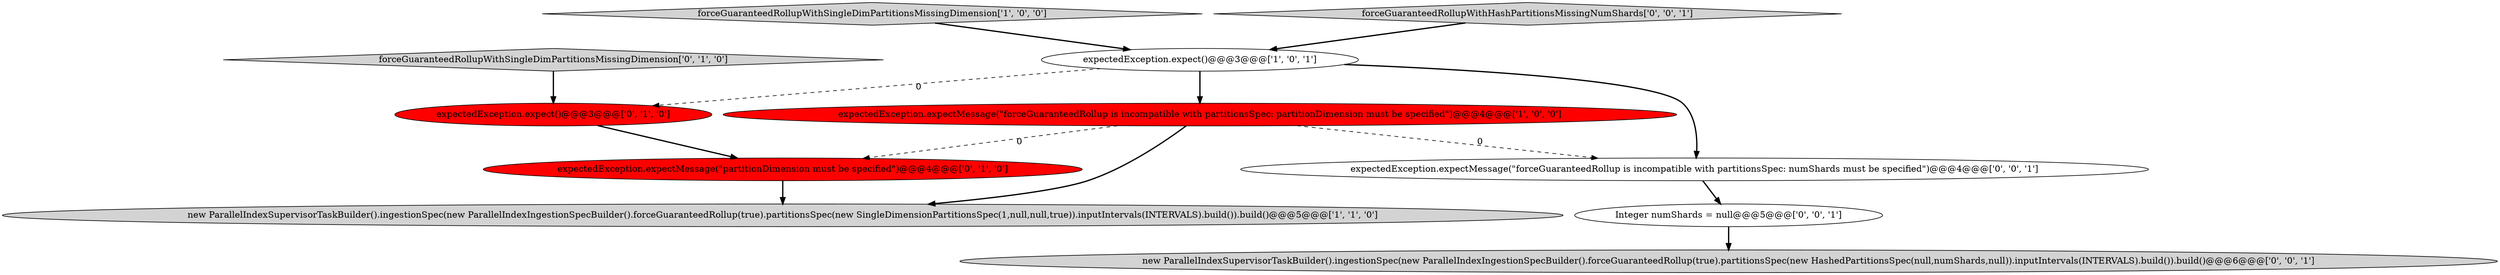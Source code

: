 digraph {
1 [style = filled, label = "expectedException.expect()@@@3@@@['1', '0', '1']", fillcolor = white, shape = ellipse image = "AAA0AAABBB1BBB"];
2 [style = filled, label = "forceGuaranteedRollupWithSingleDimPartitionsMissingDimension['1', '0', '0']", fillcolor = lightgray, shape = diamond image = "AAA0AAABBB1BBB"];
5 [style = filled, label = "forceGuaranteedRollupWithSingleDimPartitionsMissingDimension['0', '1', '0']", fillcolor = lightgray, shape = diamond image = "AAA0AAABBB2BBB"];
6 [style = filled, label = "expectedException.expect()@@@3@@@['0', '1', '0']", fillcolor = red, shape = ellipse image = "AAA1AAABBB2BBB"];
9 [style = filled, label = "forceGuaranteedRollupWithHashPartitionsMissingNumShards['0', '0', '1']", fillcolor = lightgray, shape = diamond image = "AAA0AAABBB3BBB"];
10 [style = filled, label = "expectedException.expectMessage(\"forceGuaranteedRollup is incompatible with partitionsSpec: numShards must be specified\")@@@4@@@['0', '0', '1']", fillcolor = white, shape = ellipse image = "AAA0AAABBB3BBB"];
7 [style = filled, label = "new ParallelIndexSupervisorTaskBuilder().ingestionSpec(new ParallelIndexIngestionSpecBuilder().forceGuaranteedRollup(true).partitionsSpec(new HashedPartitionsSpec(null,numShards,null)).inputIntervals(INTERVALS).build()).build()@@@6@@@['0', '0', '1']", fillcolor = lightgray, shape = ellipse image = "AAA0AAABBB3BBB"];
0 [style = filled, label = "new ParallelIndexSupervisorTaskBuilder().ingestionSpec(new ParallelIndexIngestionSpecBuilder().forceGuaranteedRollup(true).partitionsSpec(new SingleDimensionPartitionsSpec(1,null,null,true)).inputIntervals(INTERVALS).build()).build()@@@5@@@['1', '1', '0']", fillcolor = lightgray, shape = ellipse image = "AAA0AAABBB1BBB"];
4 [style = filled, label = "expectedException.expectMessage(\"partitionDimension must be specified\")@@@4@@@['0', '1', '0']", fillcolor = red, shape = ellipse image = "AAA1AAABBB2BBB"];
3 [style = filled, label = "expectedException.expectMessage(\"forceGuaranteedRollup is incompatible with partitionsSpec: partitionDimension must be specified\")@@@4@@@['1', '0', '0']", fillcolor = red, shape = ellipse image = "AAA1AAABBB1BBB"];
8 [style = filled, label = "Integer numShards = null@@@5@@@['0', '0', '1']", fillcolor = white, shape = ellipse image = "AAA0AAABBB3BBB"];
1->3 [style = bold, label=""];
6->4 [style = bold, label=""];
3->10 [style = dashed, label="0"];
5->6 [style = bold, label=""];
10->8 [style = bold, label=""];
9->1 [style = bold, label=""];
1->10 [style = bold, label=""];
3->4 [style = dashed, label="0"];
1->6 [style = dashed, label="0"];
2->1 [style = bold, label=""];
3->0 [style = bold, label=""];
8->7 [style = bold, label=""];
4->0 [style = bold, label=""];
}
